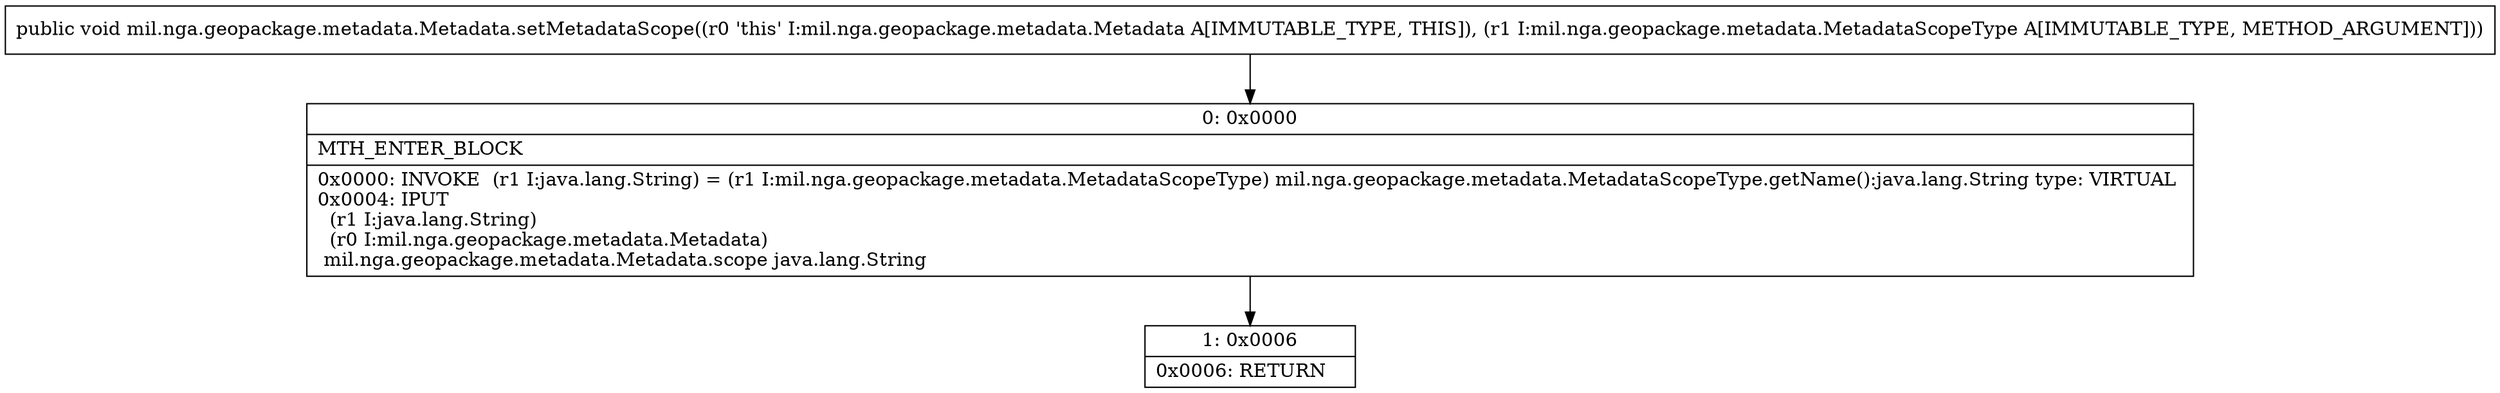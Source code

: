 digraph "CFG formil.nga.geopackage.metadata.Metadata.setMetadataScope(Lmil\/nga\/geopackage\/metadata\/MetadataScopeType;)V" {
Node_0 [shape=record,label="{0\:\ 0x0000|MTH_ENTER_BLOCK\l|0x0000: INVOKE  (r1 I:java.lang.String) = (r1 I:mil.nga.geopackage.metadata.MetadataScopeType) mil.nga.geopackage.metadata.MetadataScopeType.getName():java.lang.String type: VIRTUAL \l0x0004: IPUT  \l  (r1 I:java.lang.String)\l  (r0 I:mil.nga.geopackage.metadata.Metadata)\l mil.nga.geopackage.metadata.Metadata.scope java.lang.String \l}"];
Node_1 [shape=record,label="{1\:\ 0x0006|0x0006: RETURN   \l}"];
MethodNode[shape=record,label="{public void mil.nga.geopackage.metadata.Metadata.setMetadataScope((r0 'this' I:mil.nga.geopackage.metadata.Metadata A[IMMUTABLE_TYPE, THIS]), (r1 I:mil.nga.geopackage.metadata.MetadataScopeType A[IMMUTABLE_TYPE, METHOD_ARGUMENT])) }"];
MethodNode -> Node_0;
Node_0 -> Node_1;
}

